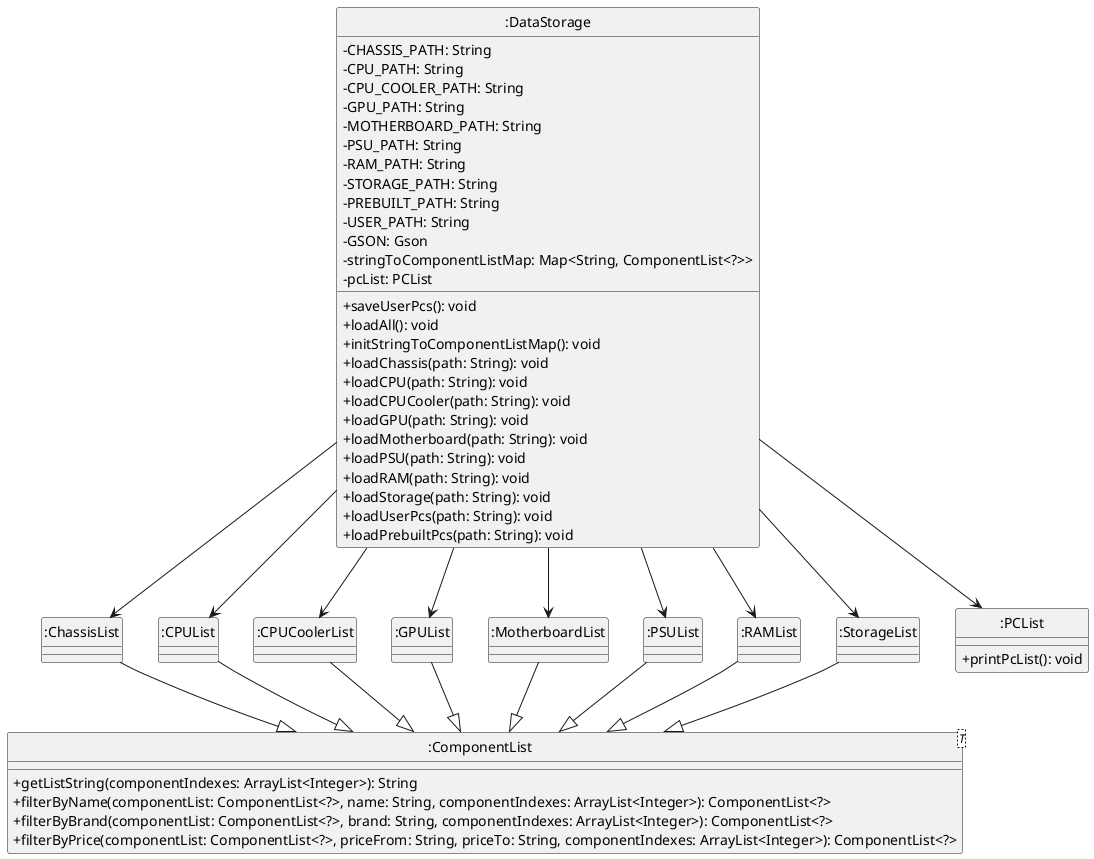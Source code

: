 @startuml
skinparam classAttributeIconSize 0

class ":ComponentList" as ComponentList
class ":ChassisList" as ChassisList
class ":CPUList" as CPUList
class ":CPUCoolerList" as CPUCoolerList
class ":GPUList" as GPUList
class ":MotherboardList" as MotherboardList
class ":PSUList" as PSUList
class ":RAMList" as RAMList
class ":StorageList" as StorageList
class ":PCList" as PCList
class ":DataStorage" as DataStorage

class ComponentList<T> {
    + getListString(componentIndexes: ArrayList<Integer>): String
    + filterByName(componentList: ComponentList<?>, name: String, componentIndexes: ArrayList<Integer>): ComponentList<?>
    + filterByBrand(componentList: ComponentList<?>, brand: String, componentIndexes: ArrayList<Integer>): ComponentList<?>
    + filterByPrice(componentList: ComponentList<?>, priceFrom: String, priceTo: String, componentIndexes: ArrayList<Integer>): ComponentList<?>
}

ChassisList --|> ComponentList
CPUList --|> ComponentList
CPUCoolerList --|> ComponentList
GPUList --|> ComponentList
MotherboardList --|> ComponentList
PSUList --|> ComponentList
RAMList --|> ComponentList
StorageList --|> ComponentList


class PCList {
    + printPcList(): void
}



class DataStorage {
    - CHASSIS_PATH: String
    - CPU_PATH: String
    - CPU_COOLER_PATH: String
    - GPU_PATH: String
    - MOTHERBOARD_PATH: String
    - PSU_PATH: String
    - RAM_PATH: String
    - STORAGE_PATH: String
    - PREBUILT_PATH: String
    - USER_PATH: String
    - GSON: Gson
    - stringToComponentListMap: Map<String, ComponentList<?>>
    - pcList: PCList
    + saveUserPcs(): void
    + loadAll(): void
    + initStringToComponentListMap(): void
    + loadChassis(path: String): void
    + loadCPU(path: String): void
    + loadCPUCooler(path: String): void
    + loadGPU(path: String): void
    + loadMotherboard(path: String): void
    + loadPSU(path: String): void
    + loadRAM(path: String): void
    + loadStorage(path: String): void
    + loadUserPcs(path: String): void
    + loadPrebuiltPcs(path: String): void
}


DataStorage --> ChassisList
DataStorage --> CPUList
DataStorage --> CPUCoolerList
DataStorage --> GPUList
DataStorage --> MotherboardList
DataStorage --> PSUList
DataStorage --> RAMList
DataStorage --> StorageList
DataStorage --> PCList

hide class circle

@enduml
